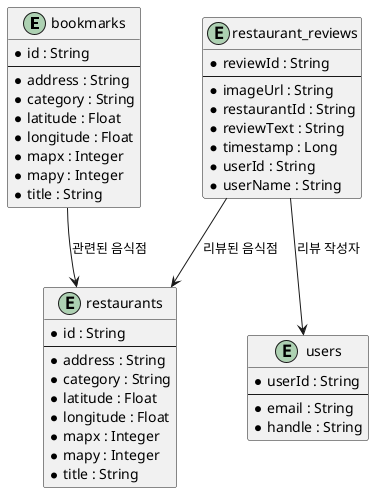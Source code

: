 @startuml
' Firebase RDB 구조

entity "bookmarks" {
  * id : String
  --
  * address : String
  * category : String
  * latitude : Float
  * longitude : Float
  * mapx : Integer
  * mapy : Integer
  * title : String
}

entity "restaurant_reviews" {
  * reviewId : String
  --
  * imageUrl : String
  * restaurantId : String
  * reviewText : String
  * timestamp : Long
  * userId : String
  * userName : String
}

entity "restaurants" {
  * id : String
  --
  * address : String
  * category : String
  * latitude : Float
  * longitude : Float
  * mapx : Integer
  * mapy : Integer
  * title : String
}

entity "users" {
  * userId : String
  --
  * email : String
  * handle : String
}

' 관계 설정
bookmarks --> restaurants : 관련된 음식점
restaurant_reviews --> users : 리뷰 작성자
restaurant_reviews --> restaurants : 리뷰된 음식점

@enduml
